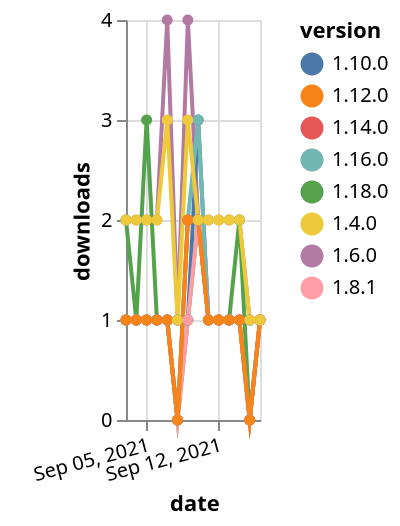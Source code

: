 {"$schema": "https://vega.github.io/schema/vega-lite/v5.json", "description": "A simple bar chart with embedded data.", "data": {"values": [{"date": "2021-09-03", "total": 2470, "delta": 2, "version": "1.6.0"}, {"date": "2021-09-04", "total": 2472, "delta": 2, "version": "1.6.0"}, {"date": "2021-09-05", "total": 2474, "delta": 2, "version": "1.6.0"}, {"date": "2021-09-06", "total": 2476, "delta": 2, "version": "1.6.0"}, {"date": "2021-09-07", "total": 2480, "delta": 4, "version": "1.6.0"}, {"date": "2021-09-08", "total": 2481, "delta": 1, "version": "1.6.0"}, {"date": "2021-09-09", "total": 2485, "delta": 4, "version": "1.6.0"}, {"date": "2021-09-10", "total": 2487, "delta": 2, "version": "1.6.0"}, {"date": "2021-09-11", "total": 2489, "delta": 2, "version": "1.6.0"}, {"date": "2021-09-12", "total": 2491, "delta": 2, "version": "1.6.0"}, {"date": "2021-09-13", "total": 2493, "delta": 2, "version": "1.6.0"}, {"date": "2021-09-14", "total": 2495, "delta": 2, "version": "1.6.0"}, {"date": "2021-09-15", "total": 2496, "delta": 1, "version": "1.6.0"}, {"date": "2021-09-16", "total": 2497, "delta": 1, "version": "1.6.0"}, {"date": "2021-09-03", "total": 125, "delta": 2, "version": "1.18.0"}, {"date": "2021-09-04", "total": 126, "delta": 1, "version": "1.18.0"}, {"date": "2021-09-05", "total": 129, "delta": 3, "version": "1.18.0"}, {"date": "2021-09-06", "total": 130, "delta": 1, "version": "1.18.0"}, {"date": "2021-09-07", "total": 131, "delta": 1, "version": "1.18.0"}, {"date": "2021-09-08", "total": 131, "delta": 0, "version": "1.18.0"}, {"date": "2021-09-09", "total": 132, "delta": 1, "version": "1.18.0"}, {"date": "2021-09-10", "total": 134, "delta": 2, "version": "1.18.0"}, {"date": "2021-09-11", "total": 135, "delta": 1, "version": "1.18.0"}, {"date": "2021-09-12", "total": 136, "delta": 1, "version": "1.18.0"}, {"date": "2021-09-13", "total": 137, "delta": 1, "version": "1.18.0"}, {"date": "2021-09-14", "total": 139, "delta": 2, "version": "1.18.0"}, {"date": "2021-09-15", "total": 139, "delta": 0, "version": "1.18.0"}, {"date": "2021-09-16", "total": 140, "delta": 1, "version": "1.18.0"}, {"date": "2021-09-03", "total": 323, "delta": 1, "version": "1.10.0"}, {"date": "2021-09-04", "total": 324, "delta": 1, "version": "1.10.0"}, {"date": "2021-09-05", "total": 325, "delta": 1, "version": "1.10.0"}, {"date": "2021-09-06", "total": 326, "delta": 1, "version": "1.10.0"}, {"date": "2021-09-07", "total": 327, "delta": 1, "version": "1.10.0"}, {"date": "2021-09-08", "total": 328, "delta": 1, "version": "1.10.0"}, {"date": "2021-09-09", "total": 329, "delta": 1, "version": "1.10.0"}, {"date": "2021-09-10", "total": 332, "delta": 3, "version": "1.10.0"}, {"date": "2021-09-11", "total": 333, "delta": 1, "version": "1.10.0"}, {"date": "2021-09-12", "total": 334, "delta": 1, "version": "1.10.0"}, {"date": "2021-09-13", "total": 335, "delta": 1, "version": "1.10.0"}, {"date": "2021-09-14", "total": 336, "delta": 1, "version": "1.10.0"}, {"date": "2021-09-15", "total": 337, "delta": 1, "version": "1.10.0"}, {"date": "2021-09-16", "total": 338, "delta": 1, "version": "1.10.0"}, {"date": "2021-09-03", "total": 182, "delta": 1, "version": "1.16.0"}, {"date": "2021-09-04", "total": 183, "delta": 1, "version": "1.16.0"}, {"date": "2021-09-05", "total": 184, "delta": 1, "version": "1.16.0"}, {"date": "2021-09-06", "total": 185, "delta": 1, "version": "1.16.0"}, {"date": "2021-09-07", "total": 186, "delta": 1, "version": "1.16.0"}, {"date": "2021-09-08", "total": 186, "delta": 0, "version": "1.16.0"}, {"date": "2021-09-09", "total": 188, "delta": 2, "version": "1.16.0"}, {"date": "2021-09-10", "total": 191, "delta": 3, "version": "1.16.0"}, {"date": "2021-09-11", "total": 192, "delta": 1, "version": "1.16.0"}, {"date": "2021-09-12", "total": 193, "delta": 1, "version": "1.16.0"}, {"date": "2021-09-13", "total": 194, "delta": 1, "version": "1.16.0"}, {"date": "2021-09-14", "total": 195, "delta": 1, "version": "1.16.0"}, {"date": "2021-09-15", "total": 195, "delta": 0, "version": "1.16.0"}, {"date": "2021-09-16", "total": 196, "delta": 1, "version": "1.16.0"}, {"date": "2021-09-03", "total": 236, "delta": 1, "version": "1.8.1"}, {"date": "2021-09-04", "total": 237, "delta": 1, "version": "1.8.1"}, {"date": "2021-09-05", "total": 238, "delta": 1, "version": "1.8.1"}, {"date": "2021-09-06", "total": 239, "delta": 1, "version": "1.8.1"}, {"date": "2021-09-07", "total": 240, "delta": 1, "version": "1.8.1"}, {"date": "2021-09-08", "total": 240, "delta": 0, "version": "1.8.1"}, {"date": "2021-09-09", "total": 241, "delta": 1, "version": "1.8.1"}, {"date": "2021-09-10", "total": 243, "delta": 2, "version": "1.8.1"}, {"date": "2021-09-11", "total": 244, "delta": 1, "version": "1.8.1"}, {"date": "2021-09-12", "total": 245, "delta": 1, "version": "1.8.1"}, {"date": "2021-09-13", "total": 246, "delta": 1, "version": "1.8.1"}, {"date": "2021-09-14", "total": 247, "delta": 1, "version": "1.8.1"}, {"date": "2021-09-15", "total": 247, "delta": 0, "version": "1.8.1"}, {"date": "2021-09-16", "total": 248, "delta": 1, "version": "1.8.1"}, {"date": "2021-09-03", "total": 158, "delta": 1, "version": "1.14.0"}, {"date": "2021-09-04", "total": 159, "delta": 1, "version": "1.14.0"}, {"date": "2021-09-05", "total": 160, "delta": 1, "version": "1.14.0"}, {"date": "2021-09-06", "total": 161, "delta": 1, "version": "1.14.0"}, {"date": "2021-09-07", "total": 162, "delta": 1, "version": "1.14.0"}, {"date": "2021-09-08", "total": 162, "delta": 0, "version": "1.14.0"}, {"date": "2021-09-09", "total": 164, "delta": 2, "version": "1.14.0"}, {"date": "2021-09-10", "total": 166, "delta": 2, "version": "1.14.0"}, {"date": "2021-09-11", "total": 167, "delta": 1, "version": "1.14.0"}, {"date": "2021-09-12", "total": 168, "delta": 1, "version": "1.14.0"}, {"date": "2021-09-13", "total": 169, "delta": 1, "version": "1.14.0"}, {"date": "2021-09-14", "total": 170, "delta": 1, "version": "1.14.0"}, {"date": "2021-09-15", "total": 170, "delta": 0, "version": "1.14.0"}, {"date": "2021-09-16", "total": 171, "delta": 1, "version": "1.14.0"}, {"date": "2021-09-03", "total": 185, "delta": 1, "version": "1.12.0"}, {"date": "2021-09-04", "total": 186, "delta": 1, "version": "1.12.0"}, {"date": "2021-09-05", "total": 187, "delta": 1, "version": "1.12.0"}, {"date": "2021-09-06", "total": 188, "delta": 1, "version": "1.12.0"}, {"date": "2021-09-07", "total": 189, "delta": 1, "version": "1.12.0"}, {"date": "2021-09-08", "total": 189, "delta": 0, "version": "1.12.0"}, {"date": "2021-09-09", "total": 191, "delta": 2, "version": "1.12.0"}, {"date": "2021-09-10", "total": 193, "delta": 2, "version": "1.12.0"}, {"date": "2021-09-11", "total": 194, "delta": 1, "version": "1.12.0"}, {"date": "2021-09-12", "total": 195, "delta": 1, "version": "1.12.0"}, {"date": "2021-09-13", "total": 196, "delta": 1, "version": "1.12.0"}, {"date": "2021-09-14", "total": 197, "delta": 1, "version": "1.12.0"}, {"date": "2021-09-15", "total": 197, "delta": 0, "version": "1.12.0"}, {"date": "2021-09-16", "total": 198, "delta": 1, "version": "1.12.0"}, {"date": "2021-09-03", "total": 2307, "delta": 2, "version": "1.4.0"}, {"date": "2021-09-04", "total": 2309, "delta": 2, "version": "1.4.0"}, {"date": "2021-09-05", "total": 2311, "delta": 2, "version": "1.4.0"}, {"date": "2021-09-06", "total": 2313, "delta": 2, "version": "1.4.0"}, {"date": "2021-09-07", "total": 2316, "delta": 3, "version": "1.4.0"}, {"date": "2021-09-08", "total": 2317, "delta": 1, "version": "1.4.0"}, {"date": "2021-09-09", "total": 2320, "delta": 3, "version": "1.4.0"}, {"date": "2021-09-10", "total": 2322, "delta": 2, "version": "1.4.0"}, {"date": "2021-09-11", "total": 2324, "delta": 2, "version": "1.4.0"}, {"date": "2021-09-12", "total": 2326, "delta": 2, "version": "1.4.0"}, {"date": "2021-09-13", "total": 2328, "delta": 2, "version": "1.4.0"}, {"date": "2021-09-14", "total": 2330, "delta": 2, "version": "1.4.0"}, {"date": "2021-09-15", "total": 2331, "delta": 1, "version": "1.4.0"}, {"date": "2021-09-16", "total": 2332, "delta": 1, "version": "1.4.0"}]}, "width": "container", "mark": {"type": "line", "point": {"filled": true}}, "encoding": {"x": {"field": "date", "type": "temporal", "timeUnit": "yearmonthdate", "title": "date", "axis": {"labelAngle": -15}}, "y": {"field": "delta", "type": "quantitative", "title": "downloads"}, "color": {"field": "version", "type": "nominal"}, "tooltip": {"field": "delta"}}}